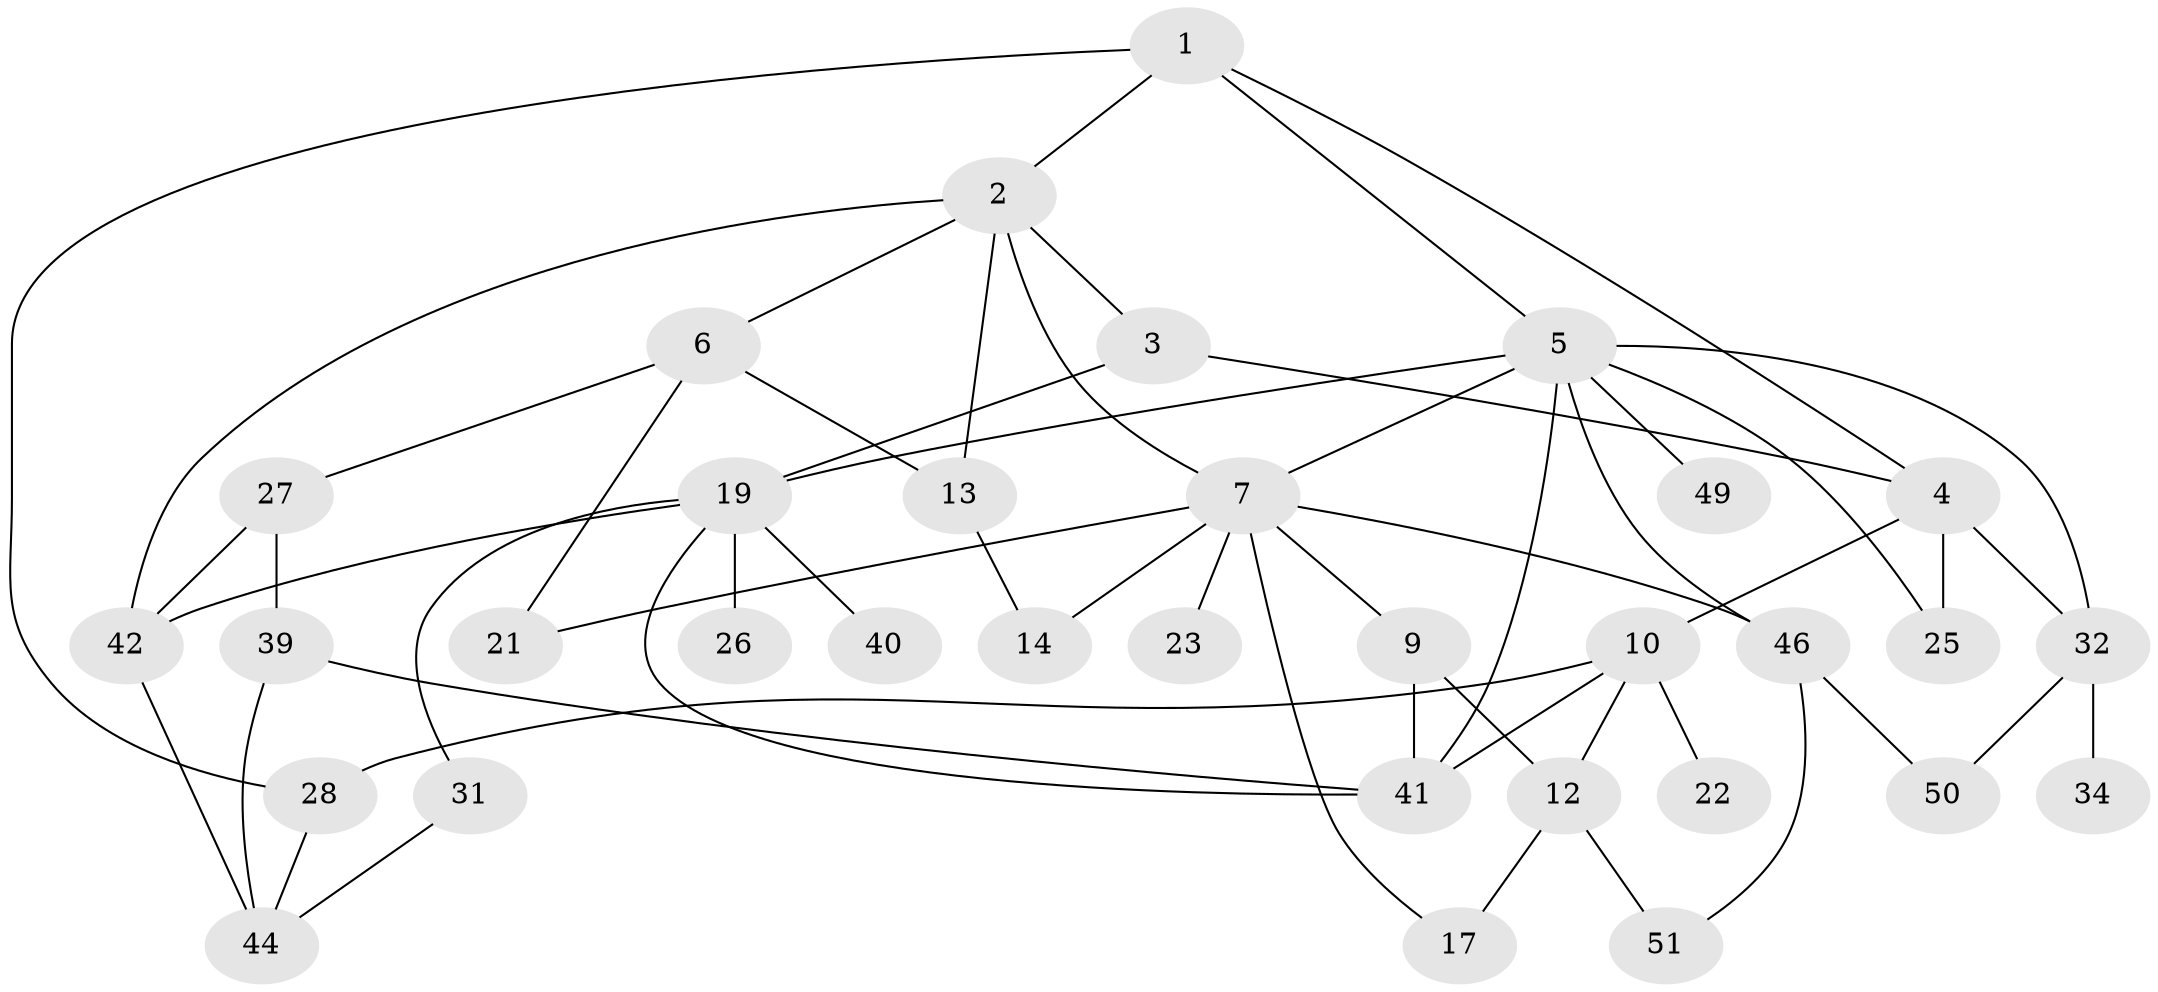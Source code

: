 // Generated by graph-tools (version 1.1) at 2025/23/03/03/25 07:23:34]
// undirected, 33 vertices, 55 edges
graph export_dot {
graph [start="1"]
  node [color=gray90,style=filled];
  1 [super="+33"];
  2 [super="+24"];
  3;
  4 [super="+8"];
  5 [super="+43"];
  6 [super="+15"];
  7 [super="+16"];
  9 [super="+35"];
  10 [super="+11"];
  12 [super="+36"];
  13 [super="+18"];
  14 [super="+20"];
  17;
  19 [super="+30"];
  21 [super="+37"];
  22;
  23;
  25 [super="+55"];
  26;
  27 [super="+29"];
  28;
  31 [super="+45"];
  32 [super="+38"];
  34 [super="+52"];
  39 [super="+47"];
  40;
  41 [super="+56"];
  42 [super="+53"];
  44 [super="+54"];
  46 [super="+48"];
  49;
  50;
  51;
  1 -- 2;
  1 -- 4;
  1 -- 5;
  1 -- 28;
  2 -- 3;
  2 -- 6;
  2 -- 7;
  2 -- 42;
  2 -- 13;
  3 -- 19;
  3 -- 4;
  4 -- 10 [weight=2];
  4 -- 25 [weight=2];
  4 -- 32;
  5 -- 49;
  5 -- 32;
  5 -- 19;
  5 -- 25;
  5 -- 46;
  5 -- 41;
  5 -- 7;
  6 -- 13;
  6 -- 27;
  6 -- 21;
  7 -- 9;
  7 -- 14;
  7 -- 23;
  7 -- 17;
  7 -- 21;
  7 -- 46;
  9 -- 12;
  9 -- 41;
  10 -- 28;
  10 -- 22;
  10 -- 41;
  10 -- 12;
  12 -- 17;
  12 -- 51;
  13 -- 14;
  19 -- 26;
  19 -- 40;
  19 -- 42;
  19 -- 31;
  19 -- 41;
  27 -- 42;
  27 -- 39;
  28 -- 44;
  31 -- 44;
  32 -- 34;
  32 -- 50;
  39 -- 44;
  39 -- 41;
  42 -- 44;
  46 -- 51;
  46 -- 50;
}

